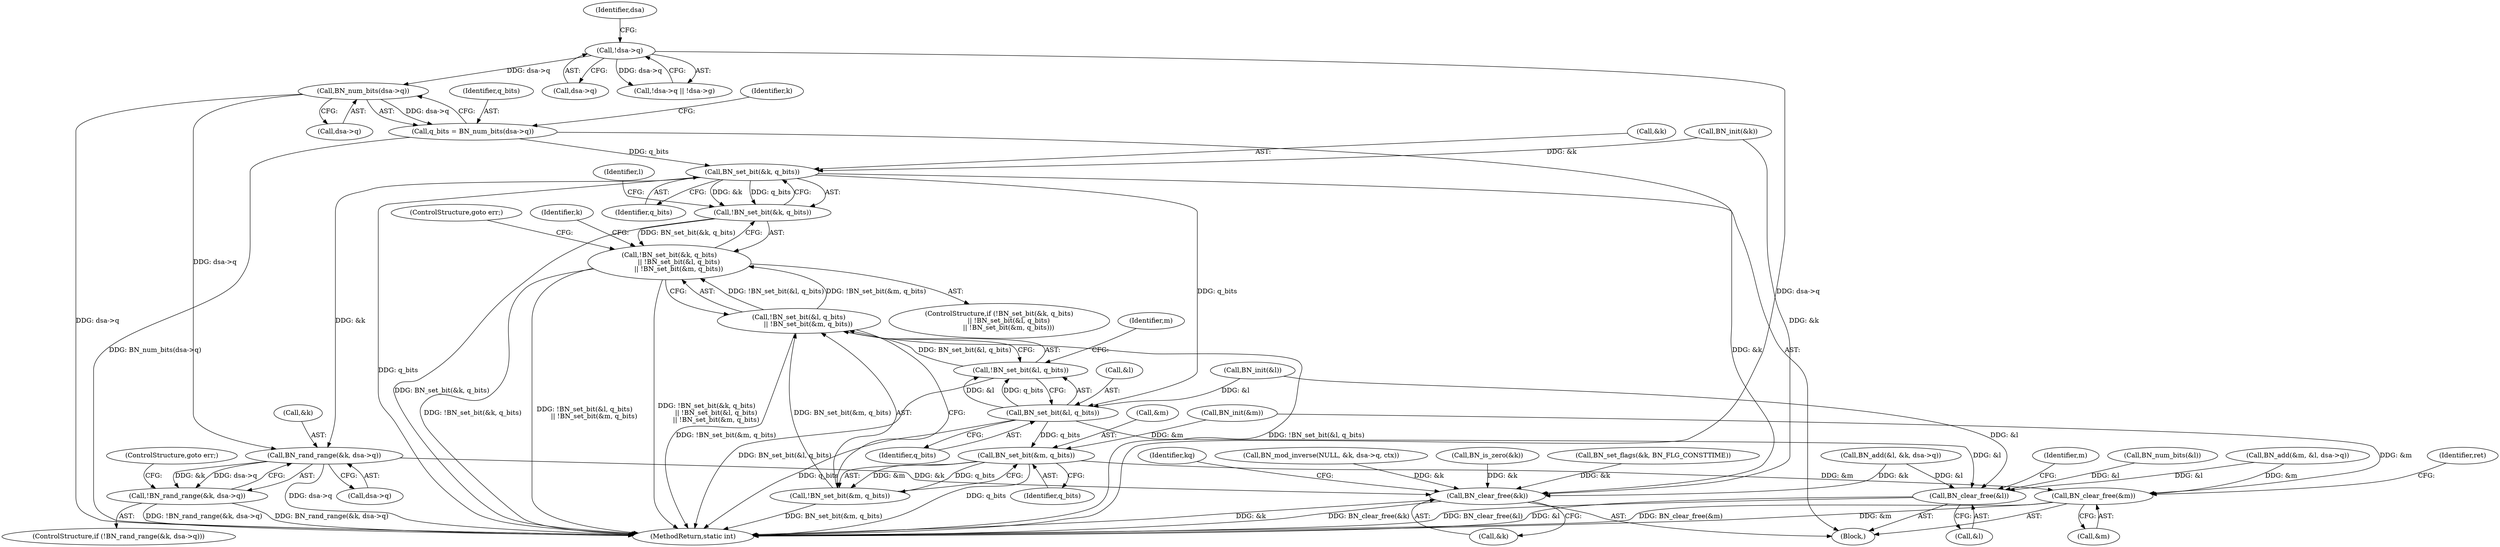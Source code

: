 digraph "1_openssl_43e6a58d4991a451daf4891ff05a48735df871ac@del" {
"1000188" [label="(Call,BN_num_bits(dsa->q))"];
"1000137" [label="(Call,!dsa->q)"];
"1000186" [label="(Call,q_bits = BN_num_bits(dsa->q))"];
"1000195" [label="(Call,BN_set_bit(&k, q_bits))"];
"1000194" [label="(Call,!BN_set_bit(&k, q_bits))"];
"1000193" [label="(Call,!BN_set_bit(&k, q_bits)\n         || !BN_set_bit(&l, q_bits)\n         || !BN_set_bit(&m, q_bits))"];
"1000201" [label="(Call,BN_set_bit(&l, q_bits))"];
"1000200" [label="(Call,!BN_set_bit(&l, q_bits))"];
"1000199" [label="(Call,!BN_set_bit(&l, q_bits)\n         || !BN_set_bit(&m, q_bits))"];
"1000206" [label="(Call,BN_set_bit(&m, q_bits))"];
"1000205" [label="(Call,!BN_set_bit(&m, q_bits))"];
"1000400" [label="(Call,BN_clear_free(&m))"];
"1000397" [label="(Call,BN_clear_free(&l))"];
"1000214" [label="(Call,BN_rand_range(&k, dsa->q))"];
"1000213" [label="(Call,!BN_rand_range(&k, dsa->q))"];
"1000391" [label="(Call,BN_clear_free(&k))"];
"1000405" [label="(MethodReturn,static int)"];
"1000187" [label="(Identifier,q_bits)"];
"1000208" [label="(Identifier,m)"];
"1000110" [label="(Block,)"];
"1000193" [label="(Call,!BN_set_bit(&k, q_bits)\n         || !BN_set_bit(&l, q_bits)\n         || !BN_set_bit(&m, q_bits))"];
"1000204" [label="(Identifier,q_bits)"];
"1000201" [label="(Call,BN_set_bit(&l, q_bits))"];
"1000402" [label="(Identifier,m)"];
"1000215" [label="(Call,&k)"];
"1000213" [label="(Call,!BN_rand_range(&k, dsa->q))"];
"1000234" [label="(Call,BN_set_flags(&k, BN_FLG_CONSTTIME))"];
"1000270" [label="(Call,BN_add(&l, &k, dsa->q))"];
"1000392" [label="(Call,&k)"];
"1000202" [label="(Call,&l)"];
"1000192" [label="(ControlStructure,if (!BN_set_bit(&k, q_bits)\n         || !BN_set_bit(&l, q_bits)\n         || !BN_set_bit(&m, q_bits)))"];
"1000138" [label="(Call,dsa->q)"];
"1000205" [label="(Call,!BN_set_bit(&m, q_bits))"];
"1000294" [label="(Call,BN_num_bits(&l))"];
"1000189" [label="(Call,dsa->q)"];
"1000214" [label="(Call,BN_rand_range(&k, dsa->q))"];
"1000199" [label="(Call,!BN_set_bit(&l, q_bits)\n         || !BN_set_bit(&m, q_bits))"];
"1000397" [label="(Call,BN_clear_free(&l))"];
"1000396" [label="(Identifier,kq)"];
"1000160" [label="(Call,BN_init(&m))"];
"1000196" [label="(Call,&k)"];
"1000195" [label="(Call,BN_set_bit(&k, q_bits))"];
"1000151" [label="(Call,BN_init(&k))"];
"1000331" [label="(Call,BN_mod_inverse(NULL, &k, dsa->q, ctx))"];
"1000136" [label="(Call,!dsa->q || !dsa->g)"];
"1000200" [label="(Call,!BN_set_bit(&l, q_bits))"];
"1000209" [label="(Identifier,q_bits)"];
"1000400" [label="(Call,BN_clear_free(&m))"];
"1000137" [label="(Call,!dsa->q)"];
"1000188" [label="(Call,BN_num_bits(dsa->q))"];
"1000186" [label="(Call,q_bits = BN_num_bits(dsa->q))"];
"1000203" [label="(Identifier,l)"];
"1000217" [label="(Call,dsa->q)"];
"1000212" [label="(ControlStructure,if (!BN_rand_range(&k, dsa->q)))"];
"1000198" [label="(Identifier,q_bits)"];
"1000398" [label="(Call,&l)"];
"1000194" [label="(Call,!BN_set_bit(&k, q_bits))"];
"1000401" [label="(Call,&m)"];
"1000404" [label="(Identifier,ret)"];
"1000197" [label="(Identifier,k)"];
"1000280" [label="(Call,BN_add(&m, &l, dsa->q))"];
"1000391" [label="(Call,BN_clear_free(&k))"];
"1000210" [label="(ControlStructure,goto err;)"];
"1000206" [label="(Call,BN_set_bit(&m, q_bits))"];
"1000222" [label="(Call,BN_is_zero(&k))"];
"1000157" [label="(Call,BN_init(&l))"];
"1000143" [label="(Identifier,dsa)"];
"1000216" [label="(Identifier,k)"];
"1000220" [label="(ControlStructure,goto err;)"];
"1000207" [label="(Call,&m)"];
"1000188" -> "1000186"  [label="AST: "];
"1000188" -> "1000189"  [label="CFG: "];
"1000189" -> "1000188"  [label="AST: "];
"1000186" -> "1000188"  [label="CFG: "];
"1000188" -> "1000405"  [label="DDG: dsa->q"];
"1000188" -> "1000186"  [label="DDG: dsa->q"];
"1000137" -> "1000188"  [label="DDG: dsa->q"];
"1000188" -> "1000214"  [label="DDG: dsa->q"];
"1000137" -> "1000136"  [label="AST: "];
"1000137" -> "1000138"  [label="CFG: "];
"1000138" -> "1000137"  [label="AST: "];
"1000143" -> "1000137"  [label="CFG: "];
"1000136" -> "1000137"  [label="CFG: "];
"1000137" -> "1000405"  [label="DDG: dsa->q"];
"1000137" -> "1000136"  [label="DDG: dsa->q"];
"1000186" -> "1000110"  [label="AST: "];
"1000187" -> "1000186"  [label="AST: "];
"1000197" -> "1000186"  [label="CFG: "];
"1000186" -> "1000405"  [label="DDG: BN_num_bits(dsa->q)"];
"1000186" -> "1000195"  [label="DDG: q_bits"];
"1000195" -> "1000194"  [label="AST: "];
"1000195" -> "1000198"  [label="CFG: "];
"1000196" -> "1000195"  [label="AST: "];
"1000198" -> "1000195"  [label="AST: "];
"1000194" -> "1000195"  [label="CFG: "];
"1000195" -> "1000405"  [label="DDG: q_bits"];
"1000195" -> "1000194"  [label="DDG: &k"];
"1000195" -> "1000194"  [label="DDG: q_bits"];
"1000151" -> "1000195"  [label="DDG: &k"];
"1000195" -> "1000201"  [label="DDG: q_bits"];
"1000195" -> "1000214"  [label="DDG: &k"];
"1000195" -> "1000391"  [label="DDG: &k"];
"1000194" -> "1000193"  [label="AST: "];
"1000203" -> "1000194"  [label="CFG: "];
"1000193" -> "1000194"  [label="CFG: "];
"1000194" -> "1000405"  [label="DDG: BN_set_bit(&k, q_bits)"];
"1000194" -> "1000193"  [label="DDG: BN_set_bit(&k, q_bits)"];
"1000193" -> "1000192"  [label="AST: "];
"1000193" -> "1000199"  [label="CFG: "];
"1000199" -> "1000193"  [label="AST: "];
"1000210" -> "1000193"  [label="CFG: "];
"1000216" -> "1000193"  [label="CFG: "];
"1000193" -> "1000405"  [label="DDG: !BN_set_bit(&k, q_bits)"];
"1000193" -> "1000405"  [label="DDG: !BN_set_bit(&l, q_bits)\n         || !BN_set_bit(&m, q_bits)"];
"1000193" -> "1000405"  [label="DDG: !BN_set_bit(&k, q_bits)\n         || !BN_set_bit(&l, q_bits)\n         || !BN_set_bit(&m, q_bits)"];
"1000199" -> "1000193"  [label="DDG: !BN_set_bit(&l, q_bits)"];
"1000199" -> "1000193"  [label="DDG: !BN_set_bit(&m, q_bits)"];
"1000201" -> "1000200"  [label="AST: "];
"1000201" -> "1000204"  [label="CFG: "];
"1000202" -> "1000201"  [label="AST: "];
"1000204" -> "1000201"  [label="AST: "];
"1000200" -> "1000201"  [label="CFG: "];
"1000201" -> "1000405"  [label="DDG: q_bits"];
"1000201" -> "1000200"  [label="DDG: &l"];
"1000201" -> "1000200"  [label="DDG: q_bits"];
"1000157" -> "1000201"  [label="DDG: &l"];
"1000201" -> "1000206"  [label="DDG: q_bits"];
"1000201" -> "1000397"  [label="DDG: &l"];
"1000200" -> "1000199"  [label="AST: "];
"1000208" -> "1000200"  [label="CFG: "];
"1000199" -> "1000200"  [label="CFG: "];
"1000200" -> "1000405"  [label="DDG: BN_set_bit(&l, q_bits)"];
"1000200" -> "1000199"  [label="DDG: BN_set_bit(&l, q_bits)"];
"1000199" -> "1000205"  [label="CFG: "];
"1000205" -> "1000199"  [label="AST: "];
"1000199" -> "1000405"  [label="DDG: !BN_set_bit(&l, q_bits)"];
"1000199" -> "1000405"  [label="DDG: !BN_set_bit(&m, q_bits)"];
"1000205" -> "1000199"  [label="DDG: BN_set_bit(&m, q_bits)"];
"1000206" -> "1000205"  [label="AST: "];
"1000206" -> "1000209"  [label="CFG: "];
"1000207" -> "1000206"  [label="AST: "];
"1000209" -> "1000206"  [label="AST: "];
"1000205" -> "1000206"  [label="CFG: "];
"1000206" -> "1000405"  [label="DDG: q_bits"];
"1000206" -> "1000205"  [label="DDG: &m"];
"1000206" -> "1000205"  [label="DDG: q_bits"];
"1000160" -> "1000206"  [label="DDG: &m"];
"1000206" -> "1000400"  [label="DDG: &m"];
"1000205" -> "1000405"  [label="DDG: BN_set_bit(&m, q_bits)"];
"1000400" -> "1000110"  [label="AST: "];
"1000400" -> "1000401"  [label="CFG: "];
"1000401" -> "1000400"  [label="AST: "];
"1000404" -> "1000400"  [label="CFG: "];
"1000400" -> "1000405"  [label="DDG: &m"];
"1000400" -> "1000405"  [label="DDG: BN_clear_free(&m)"];
"1000280" -> "1000400"  [label="DDG: &m"];
"1000160" -> "1000400"  [label="DDG: &m"];
"1000397" -> "1000110"  [label="AST: "];
"1000397" -> "1000398"  [label="CFG: "];
"1000398" -> "1000397"  [label="AST: "];
"1000402" -> "1000397"  [label="CFG: "];
"1000397" -> "1000405"  [label="DDG: BN_clear_free(&l)"];
"1000397" -> "1000405"  [label="DDG: &l"];
"1000157" -> "1000397"  [label="DDG: &l"];
"1000280" -> "1000397"  [label="DDG: &l"];
"1000270" -> "1000397"  [label="DDG: &l"];
"1000294" -> "1000397"  [label="DDG: &l"];
"1000214" -> "1000213"  [label="AST: "];
"1000214" -> "1000217"  [label="CFG: "];
"1000215" -> "1000214"  [label="AST: "];
"1000217" -> "1000214"  [label="AST: "];
"1000213" -> "1000214"  [label="CFG: "];
"1000214" -> "1000405"  [label="DDG: dsa->q"];
"1000214" -> "1000213"  [label="DDG: &k"];
"1000214" -> "1000213"  [label="DDG: dsa->q"];
"1000214" -> "1000391"  [label="DDG: &k"];
"1000213" -> "1000212"  [label="AST: "];
"1000220" -> "1000213"  [label="CFG: "];
"1000213" -> "1000405"  [label="DDG: BN_rand_range(&k, dsa->q)"];
"1000213" -> "1000405"  [label="DDG: !BN_rand_range(&k, dsa->q)"];
"1000391" -> "1000110"  [label="AST: "];
"1000391" -> "1000392"  [label="CFG: "];
"1000392" -> "1000391"  [label="AST: "];
"1000396" -> "1000391"  [label="CFG: "];
"1000391" -> "1000405"  [label="DDG: &k"];
"1000391" -> "1000405"  [label="DDG: BN_clear_free(&k)"];
"1000331" -> "1000391"  [label="DDG: &k"];
"1000234" -> "1000391"  [label="DDG: &k"];
"1000151" -> "1000391"  [label="DDG: &k"];
"1000270" -> "1000391"  [label="DDG: &k"];
"1000222" -> "1000391"  [label="DDG: &k"];
}
